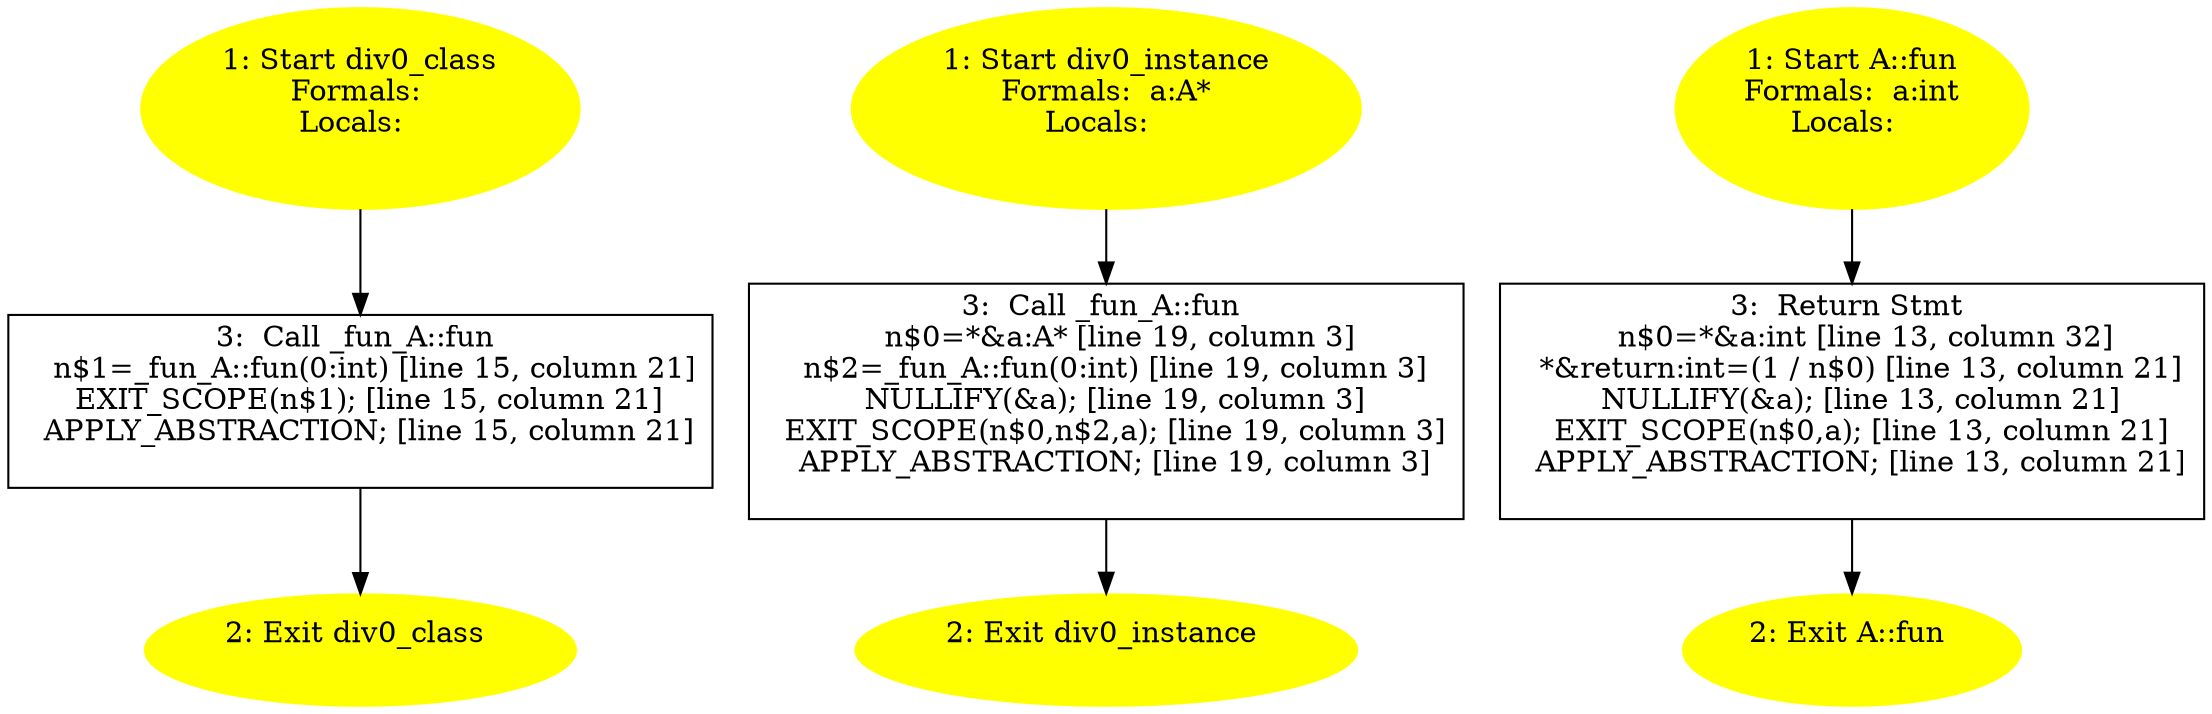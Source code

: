 /* @generated */
digraph cfg {
"div0_class#4984704850372216251.260ce38d809793fc3e38787f8d1eb4d6_1" [label="1: Start div0_class\nFormals: \nLocals:  \n  " color=yellow style=filled]
	

	 "div0_class#4984704850372216251.260ce38d809793fc3e38787f8d1eb4d6_1" -> "div0_class#4984704850372216251.260ce38d809793fc3e38787f8d1eb4d6_3" ;
"div0_class#4984704850372216251.260ce38d809793fc3e38787f8d1eb4d6_2" [label="2: Exit div0_class \n  " color=yellow style=filled]
	

"div0_class#4984704850372216251.260ce38d809793fc3e38787f8d1eb4d6_3" [label="3:  Call _fun_A::fun \n   n$1=_fun_A::fun(0:int) [line 15, column 21]\n  EXIT_SCOPE(n$1); [line 15, column 21]\n  APPLY_ABSTRACTION; [line 15, column 21]\n " shape="box"]
	

	 "div0_class#4984704850372216251.260ce38d809793fc3e38787f8d1eb4d6_3" -> "div0_class#4984704850372216251.260ce38d809793fc3e38787f8d1eb4d6_2" ;
"div0_instance(class A)#13376949534750090437.fc775825a5031b981817dd20651240b0_1" [label="1: Start div0_instance\nFormals:  a:A*\nLocals:  \n  " color=yellow style=filled]
	

	 "div0_instance(class A)#13376949534750090437.fc775825a5031b981817dd20651240b0_1" -> "div0_instance(class A)#13376949534750090437.fc775825a5031b981817dd20651240b0_3" ;
"div0_instance(class A)#13376949534750090437.fc775825a5031b981817dd20651240b0_2" [label="2: Exit div0_instance \n  " color=yellow style=filled]
	

"div0_instance(class A)#13376949534750090437.fc775825a5031b981817dd20651240b0_3" [label="3:  Call _fun_A::fun \n   n$0=*&a:A* [line 19, column 3]\n  n$2=_fun_A::fun(0:int) [line 19, column 3]\n  NULLIFY(&a); [line 19, column 3]\n  EXIT_SCOPE(n$0,n$2,a); [line 19, column 3]\n  APPLY_ABSTRACTION; [line 19, column 3]\n " shape="box"]
	

	 "div0_instance(class A)#13376949534750090437.fc775825a5031b981817dd20651240b0_3" -> "div0_instance(class A)#13376949534750090437.fc775825a5031b981817dd20651240b0_2" ;
"fun#A#(6769534270530582672).0ab578f4190d39d2c1b23c6d46a310c6_1" [label="1: Start A::fun\nFormals:  a:int\nLocals:  \n  " color=yellow style=filled]
	

	 "fun#A#(6769534270530582672).0ab578f4190d39d2c1b23c6d46a310c6_1" -> "fun#A#(6769534270530582672).0ab578f4190d39d2c1b23c6d46a310c6_3" ;
"fun#A#(6769534270530582672).0ab578f4190d39d2c1b23c6d46a310c6_2" [label="2: Exit A::fun \n  " color=yellow style=filled]
	

"fun#A#(6769534270530582672).0ab578f4190d39d2c1b23c6d46a310c6_3" [label="3:  Return Stmt \n   n$0=*&a:int [line 13, column 32]\n  *&return:int=(1 / n$0) [line 13, column 21]\n  NULLIFY(&a); [line 13, column 21]\n  EXIT_SCOPE(n$0,a); [line 13, column 21]\n  APPLY_ABSTRACTION; [line 13, column 21]\n " shape="box"]
	

	 "fun#A#(6769534270530582672).0ab578f4190d39d2c1b23c6d46a310c6_3" -> "fun#A#(6769534270530582672).0ab578f4190d39d2c1b23c6d46a310c6_2" ;
}
